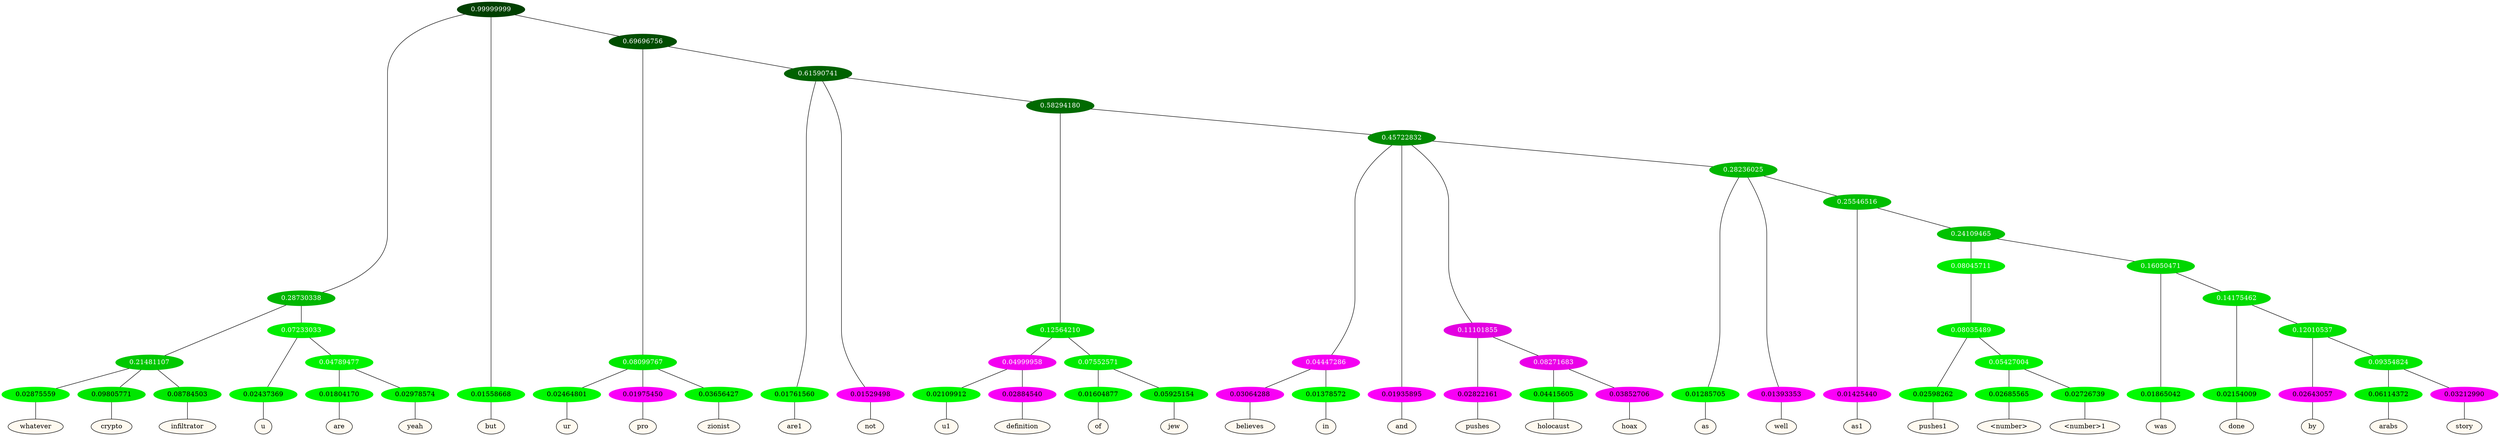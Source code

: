graph {
	node [format=png height=0.15 nodesep=0.001 ordering=out overlap=prism overlap_scaling=0.01 ranksep=0.001 ratio=0.2 style=filled width=0.15]
	{
		rank=same
		a_w_8 [label=whatever color=black fillcolor=floralwhite style="filled,solid"]
		a_w_9 [label=crypto color=black fillcolor=floralwhite style="filled,solid"]
		a_w_10 [label=infiltrator color=black fillcolor=floralwhite style="filled,solid"]
		a_w_11 [label=u color=black fillcolor=floralwhite style="filled,solid"]
		a_w_19 [label=are color=black fillcolor=floralwhite style="filled,solid"]
		a_w_20 [label=yeah color=black fillcolor=floralwhite style="filled,solid"]
		a_w_2 [label=but color=black fillcolor=floralwhite style="filled,solid"]
		a_w_13 [label=ur color=black fillcolor=floralwhite style="filled,solid"]
		a_w_14 [label=pro color=black fillcolor=floralwhite style="filled,solid"]
		a_w_15 [label=zionist color=black fillcolor=floralwhite style="filled,solid"]
		a_w_16 [label=are1 color=black fillcolor=floralwhite style="filled,solid"]
		a_w_17 [label=not color=black fillcolor=floralwhite style="filled,solid"]
		a_w_29 [label=u1 color=black fillcolor=floralwhite style="filled,solid"]
		a_w_30 [label=definition color=black fillcolor=floralwhite style="filled,solid"]
		a_w_31 [label=of color=black fillcolor=floralwhite style="filled,solid"]
		a_w_32 [label=jew color=black fillcolor=floralwhite style="filled,solid"]
		a_w_33 [label=believes color=black fillcolor=floralwhite style="filled,solid"]
		a_w_34 [label=in color=black fillcolor=floralwhite style="filled,solid"]
		a_w_26 [label=and color=black fillcolor=floralwhite style="filled,solid"]
		a_w_35 [label=pushes color=black fillcolor=floralwhite style="filled,solid"]
		a_w_40 [label=holocaust color=black fillcolor=floralwhite style="filled,solid"]
		a_w_41 [label=hoax color=black fillcolor=floralwhite style="filled,solid"]
		a_w_37 [label=as color=black fillcolor=floralwhite style="filled,solid"]
		a_w_38 [label=well color=black fillcolor=floralwhite style="filled,solid"]
		a_w_42 [label=as1 color=black fillcolor=floralwhite style="filled,solid"]
		a_w_49 [label=pushes1 color=black fillcolor=floralwhite style="filled,solid"]
		a_w_53 [label="\<number\>" color=black fillcolor=floralwhite style="filled,solid"]
		a_w_54 [label="\<number\>1" color=black fillcolor=floralwhite style="filled,solid"]
		a_w_47 [label=was color=black fillcolor=floralwhite style="filled,solid"]
		a_w_51 [label=done color=black fillcolor=floralwhite style="filled,solid"]
		a_w_55 [label=by color=black fillcolor=floralwhite style="filled,solid"]
		a_w_57 [label=arabs color=black fillcolor=floralwhite style="filled,solid"]
		a_w_58 [label=story color=black fillcolor=floralwhite style="filled,solid"]
	}
	a_n_8 -- a_w_8
	a_n_9 -- a_w_9
	a_n_10 -- a_w_10
	a_n_11 -- a_w_11
	a_n_19 -- a_w_19
	a_n_20 -- a_w_20
	a_n_2 -- a_w_2
	a_n_13 -- a_w_13
	a_n_14 -- a_w_14
	a_n_15 -- a_w_15
	a_n_16 -- a_w_16
	a_n_17 -- a_w_17
	a_n_29 -- a_w_29
	a_n_30 -- a_w_30
	a_n_31 -- a_w_31
	a_n_32 -- a_w_32
	a_n_33 -- a_w_33
	a_n_34 -- a_w_34
	a_n_26 -- a_w_26
	a_n_35 -- a_w_35
	a_n_40 -- a_w_40
	a_n_41 -- a_w_41
	a_n_37 -- a_w_37
	a_n_38 -- a_w_38
	a_n_42 -- a_w_42
	a_n_49 -- a_w_49
	a_n_53 -- a_w_53
	a_n_54 -- a_w_54
	a_n_47 -- a_w_47
	a_n_51 -- a_w_51
	a_n_55 -- a_w_55
	a_n_57 -- a_w_57
	a_n_58 -- a_w_58
	{
		rank=same
		a_n_8 [label=0.02875559 color="0.334 1.000 0.971" fontcolor=black]
		a_n_9 [label=0.09805771 color="0.334 1.000 0.902" fontcolor=black]
		a_n_10 [label=0.08784503 color="0.334 1.000 0.912" fontcolor=black]
		a_n_11 [label=0.02437369 color="0.334 1.000 0.976" fontcolor=black]
		a_n_19 [label=0.01804170 color="0.334 1.000 0.982" fontcolor=black]
		a_n_20 [label=0.02978574 color="0.334 1.000 0.970" fontcolor=black]
		a_n_2 [label=0.01558668 color="0.334 1.000 0.984" fontcolor=black]
		a_n_13 [label=0.02464801 color="0.334 1.000 0.975" fontcolor=black]
		a_n_14 [label=0.01975450 color="0.835 1.000 0.980" fontcolor=black]
		a_n_15 [label=0.03656427 color="0.334 1.000 0.963" fontcolor=black]
		a_n_16 [label=0.01761560 color="0.334 1.000 0.982" fontcolor=black]
		a_n_17 [label=0.01529498 color="0.835 1.000 0.985" fontcolor=black]
		a_n_29 [label=0.02109912 color="0.334 1.000 0.979" fontcolor=black]
		a_n_30 [label=0.02884540 color="0.835 1.000 0.971" fontcolor=black]
		a_n_31 [label=0.01604877 color="0.334 1.000 0.984" fontcolor=black]
		a_n_32 [label=0.05925154 color="0.334 1.000 0.941" fontcolor=black]
		a_n_33 [label=0.03064288 color="0.835 1.000 0.969" fontcolor=black]
		a_n_34 [label=0.01378572 color="0.334 1.000 0.986" fontcolor=black]
		a_n_26 [label=0.01935895 color="0.835 1.000 0.981" fontcolor=black]
		a_n_35 [label=0.02822161 color="0.835 1.000 0.972" fontcolor=black]
		a_n_40 [label=0.04415605 color="0.334 1.000 0.956" fontcolor=black]
		a_n_41 [label=0.03852706 color="0.835 1.000 0.961" fontcolor=black]
		a_n_37 [label=0.01285705 color="0.334 1.000 0.987" fontcolor=black]
		a_n_38 [label=0.01393353 color="0.835 1.000 0.986" fontcolor=black]
		a_n_42 [label=0.01425440 color="0.835 1.000 0.986" fontcolor=black]
		a_n_49 [label=0.02598262 color="0.334 1.000 0.974" fontcolor=black]
		a_n_53 [label=0.02685565 color="0.334 1.000 0.973" fontcolor=black]
		a_n_54 [label=0.02726739 color="0.334 1.000 0.973" fontcolor=black]
		a_n_47 [label=0.01865042 color="0.334 1.000 0.981" fontcolor=black]
		a_n_51 [label=0.02154009 color="0.334 1.000 0.978" fontcolor=black]
		a_n_55 [label=0.02643057 color="0.835 1.000 0.974" fontcolor=black]
		a_n_57 [label=0.06114372 color="0.334 1.000 0.939" fontcolor=black]
		a_n_58 [label=0.03212990 color="0.835 1.000 0.968" fontcolor=black]
	}
	a_n_0 [label=0.99999999 color="0.334 1.000 0.250" fontcolor=grey99]
	a_n_1 [label=0.28730338 color="0.334 1.000 0.713" fontcolor=grey99]
	a_n_0 -- a_n_1
	a_n_0 -- a_n_2
	a_n_3 [label=0.69696756 color="0.334 1.000 0.303" fontcolor=grey99]
	a_n_0 -- a_n_3
	a_n_4 [label=0.21481107 color="0.334 1.000 0.785" fontcolor=grey99]
	a_n_1 -- a_n_4
	a_n_5 [label=0.07233033 color="0.334 1.000 0.928" fontcolor=grey99]
	a_n_1 -- a_n_5
	a_n_6 [label=0.08099767 color="0.334 1.000 0.919" fontcolor=grey99]
	a_n_3 -- a_n_6
	a_n_7 [label=0.61590741 color="0.334 1.000 0.384" fontcolor=grey99]
	a_n_3 -- a_n_7
	a_n_4 -- a_n_8
	a_n_4 -- a_n_9
	a_n_4 -- a_n_10
	a_n_5 -- a_n_11
	a_n_12 [label=0.04789477 color="0.334 1.000 0.952" fontcolor=grey99]
	a_n_5 -- a_n_12
	a_n_6 -- a_n_13
	a_n_6 -- a_n_14
	a_n_6 -- a_n_15
	a_n_7 -- a_n_16
	a_n_7 -- a_n_17
	a_n_18 [label=0.58294180 color="0.334 1.000 0.417" fontcolor=grey99]
	a_n_7 -- a_n_18
	a_n_12 -- a_n_19
	a_n_12 -- a_n_20
	a_n_21 [label=0.12564210 color="0.334 1.000 0.874" fontcolor=grey99]
	a_n_18 -- a_n_21
	a_n_22 [label=0.45722832 color="0.334 1.000 0.543" fontcolor=grey99]
	a_n_18 -- a_n_22
	a_n_23 [label=0.04999958 color="0.835 1.000 0.950" fontcolor=grey99]
	a_n_21 -- a_n_23
	a_n_24 [label=0.07552571 color="0.334 1.000 0.924" fontcolor=grey99]
	a_n_21 -- a_n_24
	a_n_25 [label=0.04447286 color="0.835 1.000 0.956" fontcolor=grey99]
	a_n_22 -- a_n_25
	a_n_22 -- a_n_26
	a_n_27 [label=0.11101855 color="0.835 1.000 0.889" fontcolor=grey99]
	a_n_22 -- a_n_27
	a_n_28 [label=0.28236025 color="0.334 1.000 0.718" fontcolor=grey99]
	a_n_22 -- a_n_28
	a_n_23 -- a_n_29
	a_n_23 -- a_n_30
	a_n_24 -- a_n_31
	a_n_24 -- a_n_32
	a_n_25 -- a_n_33
	a_n_25 -- a_n_34
	a_n_27 -- a_n_35
	a_n_36 [label=0.08271683 color="0.835 1.000 0.917" fontcolor=grey99]
	a_n_27 -- a_n_36
	a_n_28 -- a_n_37
	a_n_28 -- a_n_38
	a_n_39 [label=0.25546516 color="0.334 1.000 0.745" fontcolor=grey99]
	a_n_28 -- a_n_39
	a_n_36 -- a_n_40
	a_n_36 -- a_n_41
	a_n_39 -- a_n_42
	a_n_43 [label=0.24109465 color="0.334 1.000 0.759" fontcolor=grey99]
	a_n_39 -- a_n_43
	a_n_44 [label=0.08045711 color="0.334 1.000 0.920" fontcolor=grey99]
	a_n_43 -- a_n_44
	a_n_45 [label=0.16050471 color="0.334 1.000 0.839" fontcolor=grey99]
	a_n_43 -- a_n_45
	a_n_46 [label=0.08035489 color="0.334 1.000 0.920" fontcolor=grey99]
	a_n_44 -- a_n_46
	a_n_45 -- a_n_47
	a_n_48 [label=0.14175462 color="0.334 1.000 0.858" fontcolor=grey99]
	a_n_45 -- a_n_48
	a_n_46 -- a_n_49
	a_n_50 [label=0.05427004 color="0.334 1.000 0.946" fontcolor=grey99]
	a_n_46 -- a_n_50
	a_n_48 -- a_n_51
	a_n_52 [label=0.12010537 color="0.334 1.000 0.880" fontcolor=grey99]
	a_n_48 -- a_n_52
	a_n_50 -- a_n_53
	a_n_50 -- a_n_54
	a_n_52 -- a_n_55
	a_n_56 [label=0.09354824 color="0.334 1.000 0.906" fontcolor=grey99]
	a_n_52 -- a_n_56
	a_n_56 -- a_n_57
	a_n_56 -- a_n_58
}
